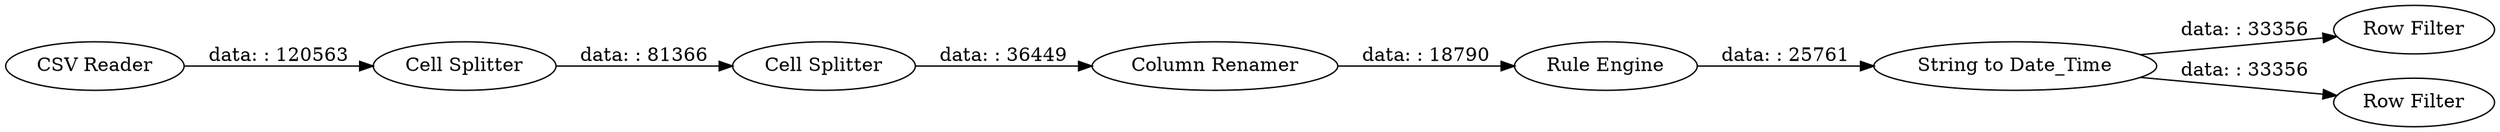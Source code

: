 digraph {
	"5053242245782266731_6" [label="String to Date_Time"]
	"5053242245782266731_8" [label="Row Filter"]
	"5053242245782266731_5" [label="Rule Engine"]
	"5053242245782266731_7" [label="Row Filter"]
	"5053242245782266731_4" [label="Cell Splitter"]
	"5053242245782266731_3" [label="Column Renamer"]
	"5053242245782266731_1" [label="CSV Reader"]
	"5053242245782266731_2" [label="Cell Splitter"]
	"5053242245782266731_1" -> "5053242245782266731_2" [label="data: : 120563"]
	"5053242245782266731_6" -> "5053242245782266731_7" [label="data: : 33356"]
	"5053242245782266731_3" -> "5053242245782266731_5" [label="data: : 18790"]
	"5053242245782266731_2" -> "5053242245782266731_4" [label="data: : 81366"]
	"5053242245782266731_5" -> "5053242245782266731_6" [label="data: : 25761"]
	"5053242245782266731_4" -> "5053242245782266731_3" [label="data: : 36449"]
	"5053242245782266731_6" -> "5053242245782266731_8" [label="data: : 33356"]
	rankdir=LR
}
